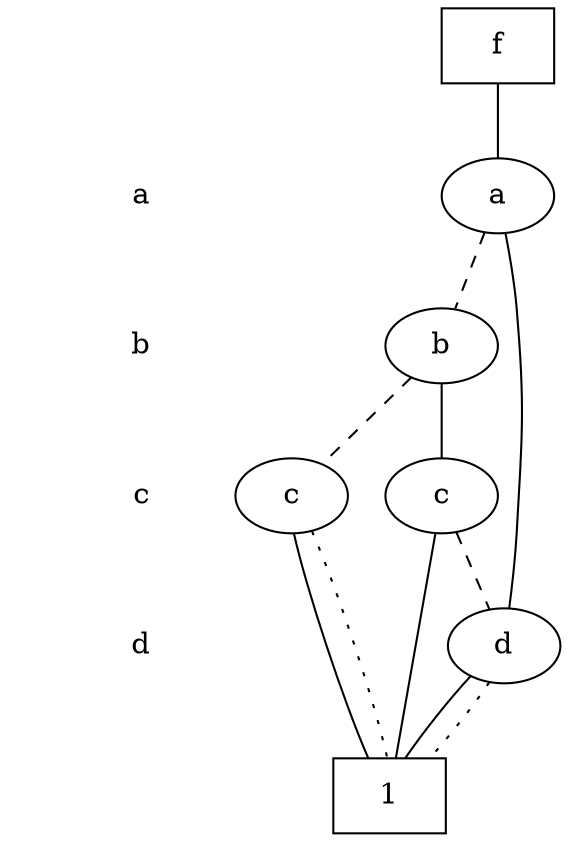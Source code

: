 digraph "DD" {
size = "7.5,10"
center = true;
edge [dir = none];
{ node [shape = plaintext];
  edge [style = invis];
  "CONST NODES" [style = invis];
" a " -> " b " -> " c " -> " d " -> "CONST NODES"; 
}
{ rank = same; node [shape = box]; edge [style = invis];
"  f  "; }
{ rank = same; " a ";
"0x56" [label="a"];
}
{ rank = same; " b ";
"0x55" [label="b"];
}
{ rank = same; " c ";
"0x4d" [label="c"];
"0x54" [label="c"];
}
{ rank = same; " d ";
"0x4e" [label="d"];
}
{ rank = same; "CONST NODES";
{ node [shape = box]; "0x47";
}
}
"  f  " -> "0x56" [style = solid];
"0x56" -> "0x4e";
"0x56" -> "0x55" [style = dashed];
"0x55" -> "0x54";
"0x55" -> "0x4d" [style = dashed];
"0x4d" -> "0x47";
"0x4d" -> "0x47" [style = dotted];
"0x54" -> "0x47";
"0x54" -> "0x4e" [style = dashed];
"0x4e" -> "0x47";
"0x4e" -> "0x47" [style = dotted];
"0x47" [label = "1"];
}
